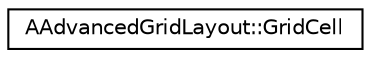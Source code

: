 digraph "Graphical Class Hierarchy"
{
 // LATEX_PDF_SIZE
  edge [fontname="Helvetica",fontsize="10",labelfontname="Helvetica",labelfontsize="10"];
  node [fontname="Helvetica",fontsize="10",shape=record];
  rankdir="LR";
  Node0 [label="AAdvancedGridLayout::GridCell",height=0.2,width=0.4,color="black", fillcolor="white", style="filled",URL="$structAAdvancedGridLayout_1_1GridCell.html",tooltip=" "];
}
